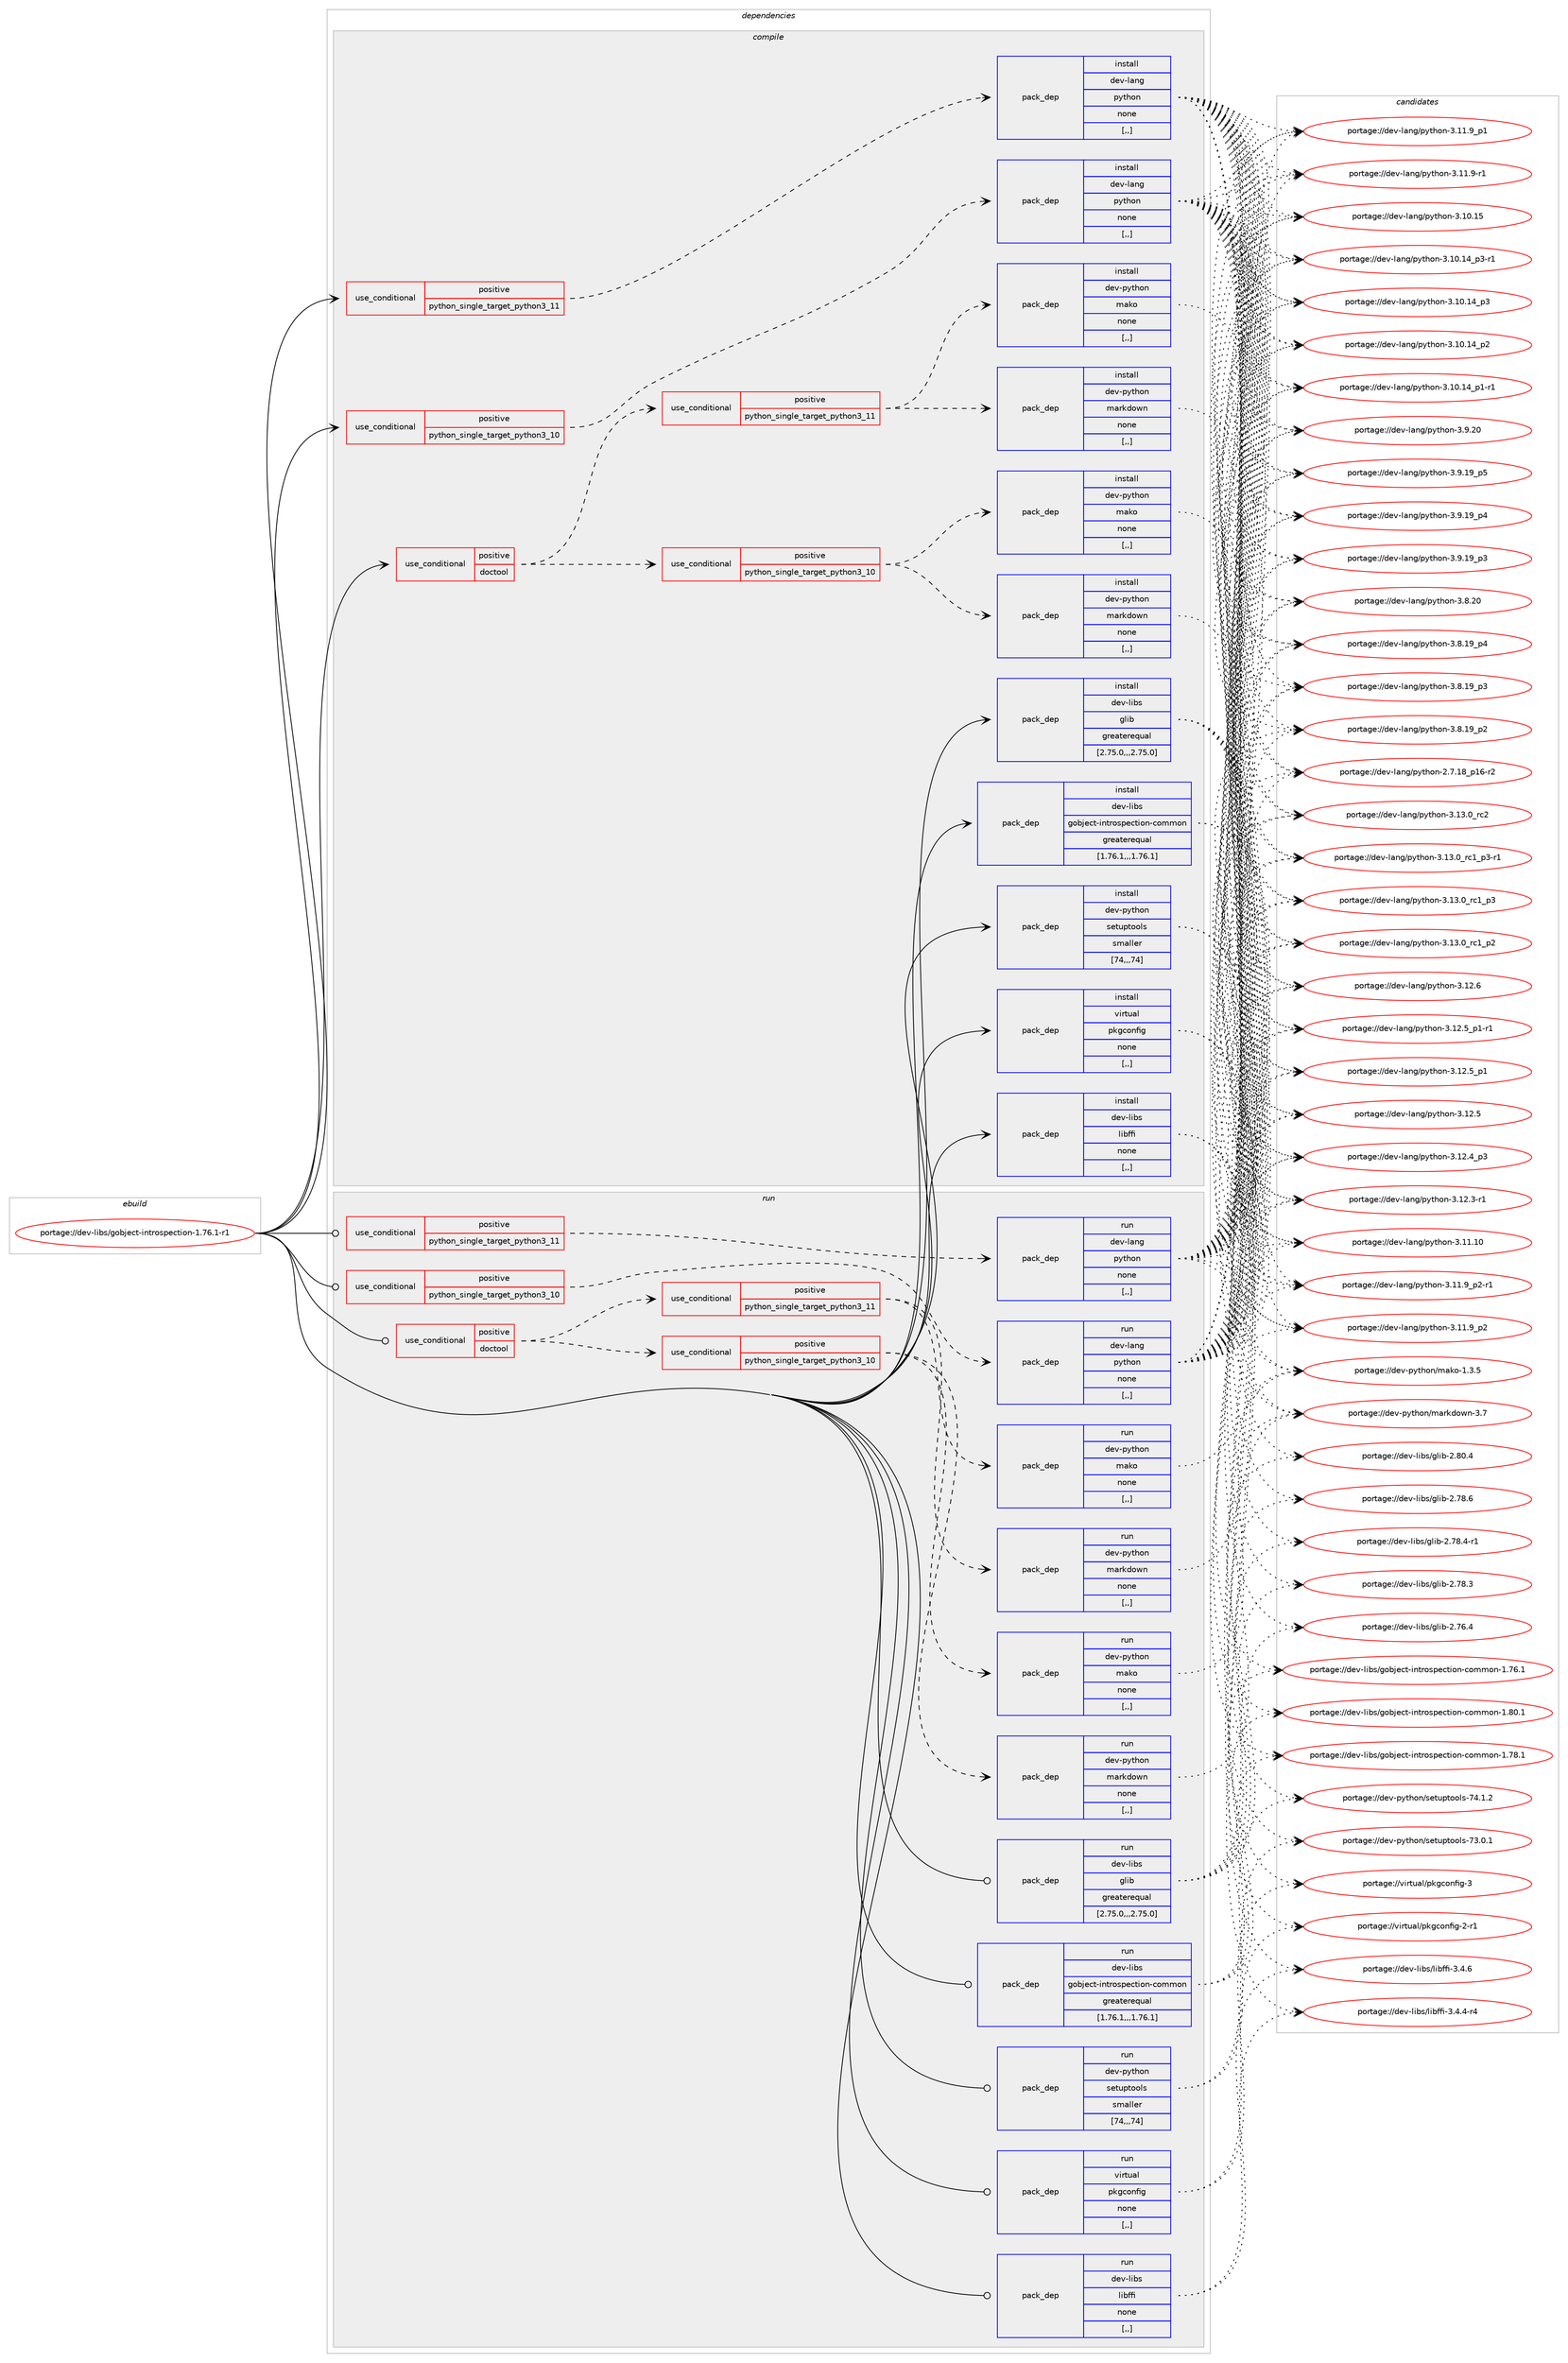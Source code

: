 digraph prolog {

# *************
# Graph options
# *************

newrank=true;
concentrate=true;
compound=true;
graph [rankdir=LR,fontname=Helvetica,fontsize=10,ranksep=1.5];#, ranksep=2.5, nodesep=0.2];
edge  [arrowhead=vee];
node  [fontname=Helvetica,fontsize=10];

# **********
# The ebuild
# **********

subgraph cluster_leftcol {
color=gray;
label=<<i>ebuild</i>>;
id [label="portage://dev-libs/gobject-introspection-1.76.1-r1", color=red, width=4, href="../dev-libs/gobject-introspection-1.76.1-r1.svg"];
}

# ****************
# The dependencies
# ****************

subgraph cluster_midcol {
color=gray;
label=<<i>dependencies</i>>;
subgraph cluster_compile {
fillcolor="#eeeeee";
style=filled;
label=<<i>compile</i>>;
subgraph cond156527 {
dependency602585 [label=<<TABLE BORDER="0" CELLBORDER="1" CELLSPACING="0" CELLPADDING="4"><TR><TD ROWSPAN="3" CELLPADDING="10">use_conditional</TD></TR><TR><TD>positive</TD></TR><TR><TD>doctool</TD></TR></TABLE>>, shape=none, color=red];
subgraph cond156528 {
dependency602586 [label=<<TABLE BORDER="0" CELLBORDER="1" CELLSPACING="0" CELLPADDING="4"><TR><TD ROWSPAN="3" CELLPADDING="10">use_conditional</TD></TR><TR><TD>positive</TD></TR><TR><TD>python_single_target_python3_10</TD></TR></TABLE>>, shape=none, color=red];
subgraph pack441314 {
dependency602587 [label=<<TABLE BORDER="0" CELLBORDER="1" CELLSPACING="0" CELLPADDING="4" WIDTH="220"><TR><TD ROWSPAN="6" CELLPADDING="30">pack_dep</TD></TR><TR><TD WIDTH="110">install</TD></TR><TR><TD>dev-python</TD></TR><TR><TD>mako</TD></TR><TR><TD>none</TD></TR><TR><TD>[,,]</TD></TR></TABLE>>, shape=none, color=blue];
}
dependency602586:e -> dependency602587:w [weight=20,style="dashed",arrowhead="vee"];
subgraph pack441315 {
dependency602588 [label=<<TABLE BORDER="0" CELLBORDER="1" CELLSPACING="0" CELLPADDING="4" WIDTH="220"><TR><TD ROWSPAN="6" CELLPADDING="30">pack_dep</TD></TR><TR><TD WIDTH="110">install</TD></TR><TR><TD>dev-python</TD></TR><TR><TD>markdown</TD></TR><TR><TD>none</TD></TR><TR><TD>[,,]</TD></TR></TABLE>>, shape=none, color=blue];
}
dependency602586:e -> dependency602588:w [weight=20,style="dashed",arrowhead="vee"];
}
dependency602585:e -> dependency602586:w [weight=20,style="dashed",arrowhead="vee"];
subgraph cond156529 {
dependency602589 [label=<<TABLE BORDER="0" CELLBORDER="1" CELLSPACING="0" CELLPADDING="4"><TR><TD ROWSPAN="3" CELLPADDING="10">use_conditional</TD></TR><TR><TD>positive</TD></TR><TR><TD>python_single_target_python3_11</TD></TR></TABLE>>, shape=none, color=red];
subgraph pack441316 {
dependency602590 [label=<<TABLE BORDER="0" CELLBORDER="1" CELLSPACING="0" CELLPADDING="4" WIDTH="220"><TR><TD ROWSPAN="6" CELLPADDING="30">pack_dep</TD></TR><TR><TD WIDTH="110">install</TD></TR><TR><TD>dev-python</TD></TR><TR><TD>mako</TD></TR><TR><TD>none</TD></TR><TR><TD>[,,]</TD></TR></TABLE>>, shape=none, color=blue];
}
dependency602589:e -> dependency602590:w [weight=20,style="dashed",arrowhead="vee"];
subgraph pack441317 {
dependency602591 [label=<<TABLE BORDER="0" CELLBORDER="1" CELLSPACING="0" CELLPADDING="4" WIDTH="220"><TR><TD ROWSPAN="6" CELLPADDING="30">pack_dep</TD></TR><TR><TD WIDTH="110">install</TD></TR><TR><TD>dev-python</TD></TR><TR><TD>markdown</TD></TR><TR><TD>none</TD></TR><TR><TD>[,,]</TD></TR></TABLE>>, shape=none, color=blue];
}
dependency602589:e -> dependency602591:w [weight=20,style="dashed",arrowhead="vee"];
}
dependency602585:e -> dependency602589:w [weight=20,style="dashed",arrowhead="vee"];
}
id:e -> dependency602585:w [weight=20,style="solid",arrowhead="vee"];
subgraph cond156530 {
dependency602592 [label=<<TABLE BORDER="0" CELLBORDER="1" CELLSPACING="0" CELLPADDING="4"><TR><TD ROWSPAN="3" CELLPADDING="10">use_conditional</TD></TR><TR><TD>positive</TD></TR><TR><TD>python_single_target_python3_10</TD></TR></TABLE>>, shape=none, color=red];
subgraph pack441318 {
dependency602593 [label=<<TABLE BORDER="0" CELLBORDER="1" CELLSPACING="0" CELLPADDING="4" WIDTH="220"><TR><TD ROWSPAN="6" CELLPADDING="30">pack_dep</TD></TR><TR><TD WIDTH="110">install</TD></TR><TR><TD>dev-lang</TD></TR><TR><TD>python</TD></TR><TR><TD>none</TD></TR><TR><TD>[,,]</TD></TR></TABLE>>, shape=none, color=blue];
}
dependency602592:e -> dependency602593:w [weight=20,style="dashed",arrowhead="vee"];
}
id:e -> dependency602592:w [weight=20,style="solid",arrowhead="vee"];
subgraph cond156531 {
dependency602594 [label=<<TABLE BORDER="0" CELLBORDER="1" CELLSPACING="0" CELLPADDING="4"><TR><TD ROWSPAN="3" CELLPADDING="10">use_conditional</TD></TR><TR><TD>positive</TD></TR><TR><TD>python_single_target_python3_11</TD></TR></TABLE>>, shape=none, color=red];
subgraph pack441319 {
dependency602595 [label=<<TABLE BORDER="0" CELLBORDER="1" CELLSPACING="0" CELLPADDING="4" WIDTH="220"><TR><TD ROWSPAN="6" CELLPADDING="30">pack_dep</TD></TR><TR><TD WIDTH="110">install</TD></TR><TR><TD>dev-lang</TD></TR><TR><TD>python</TD></TR><TR><TD>none</TD></TR><TR><TD>[,,]</TD></TR></TABLE>>, shape=none, color=blue];
}
dependency602594:e -> dependency602595:w [weight=20,style="dashed",arrowhead="vee"];
}
id:e -> dependency602594:w [weight=20,style="solid",arrowhead="vee"];
subgraph pack441320 {
dependency602596 [label=<<TABLE BORDER="0" CELLBORDER="1" CELLSPACING="0" CELLPADDING="4" WIDTH="220"><TR><TD ROWSPAN="6" CELLPADDING="30">pack_dep</TD></TR><TR><TD WIDTH="110">install</TD></TR><TR><TD>dev-libs</TD></TR><TR><TD>glib</TD></TR><TR><TD>greaterequal</TD></TR><TR><TD>[2.75.0,,,2.75.0]</TD></TR></TABLE>>, shape=none, color=blue];
}
id:e -> dependency602596:w [weight=20,style="solid",arrowhead="vee"];
subgraph pack441321 {
dependency602597 [label=<<TABLE BORDER="0" CELLBORDER="1" CELLSPACING="0" CELLPADDING="4" WIDTH="220"><TR><TD ROWSPAN="6" CELLPADDING="30">pack_dep</TD></TR><TR><TD WIDTH="110">install</TD></TR><TR><TD>dev-libs</TD></TR><TR><TD>gobject-introspection-common</TD></TR><TR><TD>greaterequal</TD></TR><TR><TD>[1.76.1,,,1.76.1]</TD></TR></TABLE>>, shape=none, color=blue];
}
id:e -> dependency602597:w [weight=20,style="solid",arrowhead="vee"];
subgraph pack441322 {
dependency602598 [label=<<TABLE BORDER="0" CELLBORDER="1" CELLSPACING="0" CELLPADDING="4" WIDTH="220"><TR><TD ROWSPAN="6" CELLPADDING="30">pack_dep</TD></TR><TR><TD WIDTH="110">install</TD></TR><TR><TD>dev-libs</TD></TR><TR><TD>libffi</TD></TR><TR><TD>none</TD></TR><TR><TD>[,,]</TD></TR></TABLE>>, shape=none, color=blue];
}
id:e -> dependency602598:w [weight=20,style="solid",arrowhead="vee"];
subgraph pack441323 {
dependency602599 [label=<<TABLE BORDER="0" CELLBORDER="1" CELLSPACING="0" CELLPADDING="4" WIDTH="220"><TR><TD ROWSPAN="6" CELLPADDING="30">pack_dep</TD></TR><TR><TD WIDTH="110">install</TD></TR><TR><TD>dev-python</TD></TR><TR><TD>setuptools</TD></TR><TR><TD>smaller</TD></TR><TR><TD>[74,,,74]</TD></TR></TABLE>>, shape=none, color=blue];
}
id:e -> dependency602599:w [weight=20,style="solid",arrowhead="vee"];
subgraph pack441324 {
dependency602600 [label=<<TABLE BORDER="0" CELLBORDER="1" CELLSPACING="0" CELLPADDING="4" WIDTH="220"><TR><TD ROWSPAN="6" CELLPADDING="30">pack_dep</TD></TR><TR><TD WIDTH="110">install</TD></TR><TR><TD>virtual</TD></TR><TR><TD>pkgconfig</TD></TR><TR><TD>none</TD></TR><TR><TD>[,,]</TD></TR></TABLE>>, shape=none, color=blue];
}
id:e -> dependency602600:w [weight=20,style="solid",arrowhead="vee"];
}
subgraph cluster_compileandrun {
fillcolor="#eeeeee";
style=filled;
label=<<i>compile and run</i>>;
}
subgraph cluster_run {
fillcolor="#eeeeee";
style=filled;
label=<<i>run</i>>;
subgraph cond156532 {
dependency602601 [label=<<TABLE BORDER="0" CELLBORDER="1" CELLSPACING="0" CELLPADDING="4"><TR><TD ROWSPAN="3" CELLPADDING="10">use_conditional</TD></TR><TR><TD>positive</TD></TR><TR><TD>doctool</TD></TR></TABLE>>, shape=none, color=red];
subgraph cond156533 {
dependency602602 [label=<<TABLE BORDER="0" CELLBORDER="1" CELLSPACING="0" CELLPADDING="4"><TR><TD ROWSPAN="3" CELLPADDING="10">use_conditional</TD></TR><TR><TD>positive</TD></TR><TR><TD>python_single_target_python3_10</TD></TR></TABLE>>, shape=none, color=red];
subgraph pack441325 {
dependency602603 [label=<<TABLE BORDER="0" CELLBORDER="1" CELLSPACING="0" CELLPADDING="4" WIDTH="220"><TR><TD ROWSPAN="6" CELLPADDING="30">pack_dep</TD></TR><TR><TD WIDTH="110">run</TD></TR><TR><TD>dev-python</TD></TR><TR><TD>mako</TD></TR><TR><TD>none</TD></TR><TR><TD>[,,]</TD></TR></TABLE>>, shape=none, color=blue];
}
dependency602602:e -> dependency602603:w [weight=20,style="dashed",arrowhead="vee"];
subgraph pack441326 {
dependency602604 [label=<<TABLE BORDER="0" CELLBORDER="1" CELLSPACING="0" CELLPADDING="4" WIDTH="220"><TR><TD ROWSPAN="6" CELLPADDING="30">pack_dep</TD></TR><TR><TD WIDTH="110">run</TD></TR><TR><TD>dev-python</TD></TR><TR><TD>markdown</TD></TR><TR><TD>none</TD></TR><TR><TD>[,,]</TD></TR></TABLE>>, shape=none, color=blue];
}
dependency602602:e -> dependency602604:w [weight=20,style="dashed",arrowhead="vee"];
}
dependency602601:e -> dependency602602:w [weight=20,style="dashed",arrowhead="vee"];
subgraph cond156534 {
dependency602605 [label=<<TABLE BORDER="0" CELLBORDER="1" CELLSPACING="0" CELLPADDING="4"><TR><TD ROWSPAN="3" CELLPADDING="10">use_conditional</TD></TR><TR><TD>positive</TD></TR><TR><TD>python_single_target_python3_11</TD></TR></TABLE>>, shape=none, color=red];
subgraph pack441327 {
dependency602606 [label=<<TABLE BORDER="0" CELLBORDER="1" CELLSPACING="0" CELLPADDING="4" WIDTH="220"><TR><TD ROWSPAN="6" CELLPADDING="30">pack_dep</TD></TR><TR><TD WIDTH="110">run</TD></TR><TR><TD>dev-python</TD></TR><TR><TD>mako</TD></TR><TR><TD>none</TD></TR><TR><TD>[,,]</TD></TR></TABLE>>, shape=none, color=blue];
}
dependency602605:e -> dependency602606:w [weight=20,style="dashed",arrowhead="vee"];
subgraph pack441328 {
dependency602607 [label=<<TABLE BORDER="0" CELLBORDER="1" CELLSPACING="0" CELLPADDING="4" WIDTH="220"><TR><TD ROWSPAN="6" CELLPADDING="30">pack_dep</TD></TR><TR><TD WIDTH="110">run</TD></TR><TR><TD>dev-python</TD></TR><TR><TD>markdown</TD></TR><TR><TD>none</TD></TR><TR><TD>[,,]</TD></TR></TABLE>>, shape=none, color=blue];
}
dependency602605:e -> dependency602607:w [weight=20,style="dashed",arrowhead="vee"];
}
dependency602601:e -> dependency602605:w [weight=20,style="dashed",arrowhead="vee"];
}
id:e -> dependency602601:w [weight=20,style="solid",arrowhead="odot"];
subgraph cond156535 {
dependency602608 [label=<<TABLE BORDER="0" CELLBORDER="1" CELLSPACING="0" CELLPADDING="4"><TR><TD ROWSPAN="3" CELLPADDING="10">use_conditional</TD></TR><TR><TD>positive</TD></TR><TR><TD>python_single_target_python3_10</TD></TR></TABLE>>, shape=none, color=red];
subgraph pack441329 {
dependency602609 [label=<<TABLE BORDER="0" CELLBORDER="1" CELLSPACING="0" CELLPADDING="4" WIDTH="220"><TR><TD ROWSPAN="6" CELLPADDING="30">pack_dep</TD></TR><TR><TD WIDTH="110">run</TD></TR><TR><TD>dev-lang</TD></TR><TR><TD>python</TD></TR><TR><TD>none</TD></TR><TR><TD>[,,]</TD></TR></TABLE>>, shape=none, color=blue];
}
dependency602608:e -> dependency602609:w [weight=20,style="dashed",arrowhead="vee"];
}
id:e -> dependency602608:w [weight=20,style="solid",arrowhead="odot"];
subgraph cond156536 {
dependency602610 [label=<<TABLE BORDER="0" CELLBORDER="1" CELLSPACING="0" CELLPADDING="4"><TR><TD ROWSPAN="3" CELLPADDING="10">use_conditional</TD></TR><TR><TD>positive</TD></TR><TR><TD>python_single_target_python3_11</TD></TR></TABLE>>, shape=none, color=red];
subgraph pack441330 {
dependency602611 [label=<<TABLE BORDER="0" CELLBORDER="1" CELLSPACING="0" CELLPADDING="4" WIDTH="220"><TR><TD ROWSPAN="6" CELLPADDING="30">pack_dep</TD></TR><TR><TD WIDTH="110">run</TD></TR><TR><TD>dev-lang</TD></TR><TR><TD>python</TD></TR><TR><TD>none</TD></TR><TR><TD>[,,]</TD></TR></TABLE>>, shape=none, color=blue];
}
dependency602610:e -> dependency602611:w [weight=20,style="dashed",arrowhead="vee"];
}
id:e -> dependency602610:w [weight=20,style="solid",arrowhead="odot"];
subgraph pack441331 {
dependency602612 [label=<<TABLE BORDER="0" CELLBORDER="1" CELLSPACING="0" CELLPADDING="4" WIDTH="220"><TR><TD ROWSPAN="6" CELLPADDING="30">pack_dep</TD></TR><TR><TD WIDTH="110">run</TD></TR><TR><TD>dev-libs</TD></TR><TR><TD>glib</TD></TR><TR><TD>greaterequal</TD></TR><TR><TD>[2.75.0,,,2.75.0]</TD></TR></TABLE>>, shape=none, color=blue];
}
id:e -> dependency602612:w [weight=20,style="solid",arrowhead="odot"];
subgraph pack441332 {
dependency602613 [label=<<TABLE BORDER="0" CELLBORDER="1" CELLSPACING="0" CELLPADDING="4" WIDTH="220"><TR><TD ROWSPAN="6" CELLPADDING="30">pack_dep</TD></TR><TR><TD WIDTH="110">run</TD></TR><TR><TD>dev-libs</TD></TR><TR><TD>gobject-introspection-common</TD></TR><TR><TD>greaterequal</TD></TR><TR><TD>[1.76.1,,,1.76.1]</TD></TR></TABLE>>, shape=none, color=blue];
}
id:e -> dependency602613:w [weight=20,style="solid",arrowhead="odot"];
subgraph pack441333 {
dependency602614 [label=<<TABLE BORDER="0" CELLBORDER="1" CELLSPACING="0" CELLPADDING="4" WIDTH="220"><TR><TD ROWSPAN="6" CELLPADDING="30">pack_dep</TD></TR><TR><TD WIDTH="110">run</TD></TR><TR><TD>dev-libs</TD></TR><TR><TD>libffi</TD></TR><TR><TD>none</TD></TR><TR><TD>[,,]</TD></TR></TABLE>>, shape=none, color=blue];
}
id:e -> dependency602614:w [weight=20,style="solid",arrowhead="odot"];
subgraph pack441334 {
dependency602615 [label=<<TABLE BORDER="0" CELLBORDER="1" CELLSPACING="0" CELLPADDING="4" WIDTH="220"><TR><TD ROWSPAN="6" CELLPADDING="30">pack_dep</TD></TR><TR><TD WIDTH="110">run</TD></TR><TR><TD>dev-python</TD></TR><TR><TD>setuptools</TD></TR><TR><TD>smaller</TD></TR><TR><TD>[74,,,74]</TD></TR></TABLE>>, shape=none, color=blue];
}
id:e -> dependency602615:w [weight=20,style="solid",arrowhead="odot"];
subgraph pack441335 {
dependency602616 [label=<<TABLE BORDER="0" CELLBORDER="1" CELLSPACING="0" CELLPADDING="4" WIDTH="220"><TR><TD ROWSPAN="6" CELLPADDING="30">pack_dep</TD></TR><TR><TD WIDTH="110">run</TD></TR><TR><TD>virtual</TD></TR><TR><TD>pkgconfig</TD></TR><TR><TD>none</TD></TR><TR><TD>[,,]</TD></TR></TABLE>>, shape=none, color=blue];
}
id:e -> dependency602616:w [weight=20,style="solid",arrowhead="odot"];
}
}

# **************
# The candidates
# **************

subgraph cluster_choices {
rank=same;
color=gray;
label=<<i>candidates</i>>;

subgraph choice441314 {
color=black;
nodesep=1;
choice100101118451121211161041111104710997107111454946514653 [label="portage://dev-python/mako-1.3.5", color=red, width=4,href="../dev-python/mako-1.3.5.svg"];
dependency602587:e -> choice100101118451121211161041111104710997107111454946514653:w [style=dotted,weight="100"];
}
subgraph choice441315 {
color=black;
nodesep=1;
choice10010111845112121116104111110471099711410710011111911045514655 [label="portage://dev-python/markdown-3.7", color=red, width=4,href="../dev-python/markdown-3.7.svg"];
dependency602588:e -> choice10010111845112121116104111110471099711410710011111911045514655:w [style=dotted,weight="100"];
}
subgraph choice441316 {
color=black;
nodesep=1;
choice100101118451121211161041111104710997107111454946514653 [label="portage://dev-python/mako-1.3.5", color=red, width=4,href="../dev-python/mako-1.3.5.svg"];
dependency602590:e -> choice100101118451121211161041111104710997107111454946514653:w [style=dotted,weight="100"];
}
subgraph choice441317 {
color=black;
nodesep=1;
choice10010111845112121116104111110471099711410710011111911045514655 [label="portage://dev-python/markdown-3.7", color=red, width=4,href="../dev-python/markdown-3.7.svg"];
dependency602591:e -> choice10010111845112121116104111110471099711410710011111911045514655:w [style=dotted,weight="100"];
}
subgraph choice441318 {
color=black;
nodesep=1;
choice10010111845108971101034711212111610411111045514649514648951149950 [label="portage://dev-lang/python-3.13.0_rc2", color=red, width=4,href="../dev-lang/python-3.13.0_rc2.svg"];
choice1001011184510897110103471121211161041111104551464951464895114994995112514511449 [label="portage://dev-lang/python-3.13.0_rc1_p3-r1", color=red, width=4,href="../dev-lang/python-3.13.0_rc1_p3-r1.svg"];
choice100101118451089711010347112121116104111110455146495146489511499499511251 [label="portage://dev-lang/python-3.13.0_rc1_p3", color=red, width=4,href="../dev-lang/python-3.13.0_rc1_p3.svg"];
choice100101118451089711010347112121116104111110455146495146489511499499511250 [label="portage://dev-lang/python-3.13.0_rc1_p2", color=red, width=4,href="../dev-lang/python-3.13.0_rc1_p2.svg"];
choice10010111845108971101034711212111610411111045514649504654 [label="portage://dev-lang/python-3.12.6", color=red, width=4,href="../dev-lang/python-3.12.6.svg"];
choice1001011184510897110103471121211161041111104551464950465395112494511449 [label="portage://dev-lang/python-3.12.5_p1-r1", color=red, width=4,href="../dev-lang/python-3.12.5_p1-r1.svg"];
choice100101118451089711010347112121116104111110455146495046539511249 [label="portage://dev-lang/python-3.12.5_p1", color=red, width=4,href="../dev-lang/python-3.12.5_p1.svg"];
choice10010111845108971101034711212111610411111045514649504653 [label="portage://dev-lang/python-3.12.5", color=red, width=4,href="../dev-lang/python-3.12.5.svg"];
choice100101118451089711010347112121116104111110455146495046529511251 [label="portage://dev-lang/python-3.12.4_p3", color=red, width=4,href="../dev-lang/python-3.12.4_p3.svg"];
choice100101118451089711010347112121116104111110455146495046514511449 [label="portage://dev-lang/python-3.12.3-r1", color=red, width=4,href="../dev-lang/python-3.12.3-r1.svg"];
choice1001011184510897110103471121211161041111104551464949464948 [label="portage://dev-lang/python-3.11.10", color=red, width=4,href="../dev-lang/python-3.11.10.svg"];
choice1001011184510897110103471121211161041111104551464949465795112504511449 [label="portage://dev-lang/python-3.11.9_p2-r1", color=red, width=4,href="../dev-lang/python-3.11.9_p2-r1.svg"];
choice100101118451089711010347112121116104111110455146494946579511250 [label="portage://dev-lang/python-3.11.9_p2", color=red, width=4,href="../dev-lang/python-3.11.9_p2.svg"];
choice100101118451089711010347112121116104111110455146494946579511249 [label="portage://dev-lang/python-3.11.9_p1", color=red, width=4,href="../dev-lang/python-3.11.9_p1.svg"];
choice100101118451089711010347112121116104111110455146494946574511449 [label="portage://dev-lang/python-3.11.9-r1", color=red, width=4,href="../dev-lang/python-3.11.9-r1.svg"];
choice1001011184510897110103471121211161041111104551464948464953 [label="portage://dev-lang/python-3.10.15", color=red, width=4,href="../dev-lang/python-3.10.15.svg"];
choice100101118451089711010347112121116104111110455146494846495295112514511449 [label="portage://dev-lang/python-3.10.14_p3-r1", color=red, width=4,href="../dev-lang/python-3.10.14_p3-r1.svg"];
choice10010111845108971101034711212111610411111045514649484649529511251 [label="portage://dev-lang/python-3.10.14_p3", color=red, width=4,href="../dev-lang/python-3.10.14_p3.svg"];
choice10010111845108971101034711212111610411111045514649484649529511250 [label="portage://dev-lang/python-3.10.14_p2", color=red, width=4,href="../dev-lang/python-3.10.14_p2.svg"];
choice100101118451089711010347112121116104111110455146494846495295112494511449 [label="portage://dev-lang/python-3.10.14_p1-r1", color=red, width=4,href="../dev-lang/python-3.10.14_p1-r1.svg"];
choice10010111845108971101034711212111610411111045514657465048 [label="portage://dev-lang/python-3.9.20", color=red, width=4,href="../dev-lang/python-3.9.20.svg"];
choice100101118451089711010347112121116104111110455146574649579511253 [label="portage://dev-lang/python-3.9.19_p5", color=red, width=4,href="../dev-lang/python-3.9.19_p5.svg"];
choice100101118451089711010347112121116104111110455146574649579511252 [label="portage://dev-lang/python-3.9.19_p4", color=red, width=4,href="../dev-lang/python-3.9.19_p4.svg"];
choice100101118451089711010347112121116104111110455146574649579511251 [label="portage://dev-lang/python-3.9.19_p3", color=red, width=4,href="../dev-lang/python-3.9.19_p3.svg"];
choice10010111845108971101034711212111610411111045514656465048 [label="portage://dev-lang/python-3.8.20", color=red, width=4,href="../dev-lang/python-3.8.20.svg"];
choice100101118451089711010347112121116104111110455146564649579511252 [label="portage://dev-lang/python-3.8.19_p4", color=red, width=4,href="../dev-lang/python-3.8.19_p4.svg"];
choice100101118451089711010347112121116104111110455146564649579511251 [label="portage://dev-lang/python-3.8.19_p3", color=red, width=4,href="../dev-lang/python-3.8.19_p3.svg"];
choice100101118451089711010347112121116104111110455146564649579511250 [label="portage://dev-lang/python-3.8.19_p2", color=red, width=4,href="../dev-lang/python-3.8.19_p2.svg"];
choice100101118451089711010347112121116104111110455046554649569511249544511450 [label="portage://dev-lang/python-2.7.18_p16-r2", color=red, width=4,href="../dev-lang/python-2.7.18_p16-r2.svg"];
dependency602593:e -> choice10010111845108971101034711212111610411111045514649514648951149950:w [style=dotted,weight="100"];
dependency602593:e -> choice1001011184510897110103471121211161041111104551464951464895114994995112514511449:w [style=dotted,weight="100"];
dependency602593:e -> choice100101118451089711010347112121116104111110455146495146489511499499511251:w [style=dotted,weight="100"];
dependency602593:e -> choice100101118451089711010347112121116104111110455146495146489511499499511250:w [style=dotted,weight="100"];
dependency602593:e -> choice10010111845108971101034711212111610411111045514649504654:w [style=dotted,weight="100"];
dependency602593:e -> choice1001011184510897110103471121211161041111104551464950465395112494511449:w [style=dotted,weight="100"];
dependency602593:e -> choice100101118451089711010347112121116104111110455146495046539511249:w [style=dotted,weight="100"];
dependency602593:e -> choice10010111845108971101034711212111610411111045514649504653:w [style=dotted,weight="100"];
dependency602593:e -> choice100101118451089711010347112121116104111110455146495046529511251:w [style=dotted,weight="100"];
dependency602593:e -> choice100101118451089711010347112121116104111110455146495046514511449:w [style=dotted,weight="100"];
dependency602593:e -> choice1001011184510897110103471121211161041111104551464949464948:w [style=dotted,weight="100"];
dependency602593:e -> choice1001011184510897110103471121211161041111104551464949465795112504511449:w [style=dotted,weight="100"];
dependency602593:e -> choice100101118451089711010347112121116104111110455146494946579511250:w [style=dotted,weight="100"];
dependency602593:e -> choice100101118451089711010347112121116104111110455146494946579511249:w [style=dotted,weight="100"];
dependency602593:e -> choice100101118451089711010347112121116104111110455146494946574511449:w [style=dotted,weight="100"];
dependency602593:e -> choice1001011184510897110103471121211161041111104551464948464953:w [style=dotted,weight="100"];
dependency602593:e -> choice100101118451089711010347112121116104111110455146494846495295112514511449:w [style=dotted,weight="100"];
dependency602593:e -> choice10010111845108971101034711212111610411111045514649484649529511251:w [style=dotted,weight="100"];
dependency602593:e -> choice10010111845108971101034711212111610411111045514649484649529511250:w [style=dotted,weight="100"];
dependency602593:e -> choice100101118451089711010347112121116104111110455146494846495295112494511449:w [style=dotted,weight="100"];
dependency602593:e -> choice10010111845108971101034711212111610411111045514657465048:w [style=dotted,weight="100"];
dependency602593:e -> choice100101118451089711010347112121116104111110455146574649579511253:w [style=dotted,weight="100"];
dependency602593:e -> choice100101118451089711010347112121116104111110455146574649579511252:w [style=dotted,weight="100"];
dependency602593:e -> choice100101118451089711010347112121116104111110455146574649579511251:w [style=dotted,weight="100"];
dependency602593:e -> choice10010111845108971101034711212111610411111045514656465048:w [style=dotted,weight="100"];
dependency602593:e -> choice100101118451089711010347112121116104111110455146564649579511252:w [style=dotted,weight="100"];
dependency602593:e -> choice100101118451089711010347112121116104111110455146564649579511251:w [style=dotted,weight="100"];
dependency602593:e -> choice100101118451089711010347112121116104111110455146564649579511250:w [style=dotted,weight="100"];
dependency602593:e -> choice100101118451089711010347112121116104111110455046554649569511249544511450:w [style=dotted,weight="100"];
}
subgraph choice441319 {
color=black;
nodesep=1;
choice10010111845108971101034711212111610411111045514649514648951149950 [label="portage://dev-lang/python-3.13.0_rc2", color=red, width=4,href="../dev-lang/python-3.13.0_rc2.svg"];
choice1001011184510897110103471121211161041111104551464951464895114994995112514511449 [label="portage://dev-lang/python-3.13.0_rc1_p3-r1", color=red, width=4,href="../dev-lang/python-3.13.0_rc1_p3-r1.svg"];
choice100101118451089711010347112121116104111110455146495146489511499499511251 [label="portage://dev-lang/python-3.13.0_rc1_p3", color=red, width=4,href="../dev-lang/python-3.13.0_rc1_p3.svg"];
choice100101118451089711010347112121116104111110455146495146489511499499511250 [label="portage://dev-lang/python-3.13.0_rc1_p2", color=red, width=4,href="../dev-lang/python-3.13.0_rc1_p2.svg"];
choice10010111845108971101034711212111610411111045514649504654 [label="portage://dev-lang/python-3.12.6", color=red, width=4,href="../dev-lang/python-3.12.6.svg"];
choice1001011184510897110103471121211161041111104551464950465395112494511449 [label="portage://dev-lang/python-3.12.5_p1-r1", color=red, width=4,href="../dev-lang/python-3.12.5_p1-r1.svg"];
choice100101118451089711010347112121116104111110455146495046539511249 [label="portage://dev-lang/python-3.12.5_p1", color=red, width=4,href="../dev-lang/python-3.12.5_p1.svg"];
choice10010111845108971101034711212111610411111045514649504653 [label="portage://dev-lang/python-3.12.5", color=red, width=4,href="../dev-lang/python-3.12.5.svg"];
choice100101118451089711010347112121116104111110455146495046529511251 [label="portage://dev-lang/python-3.12.4_p3", color=red, width=4,href="../dev-lang/python-3.12.4_p3.svg"];
choice100101118451089711010347112121116104111110455146495046514511449 [label="portage://dev-lang/python-3.12.3-r1", color=red, width=4,href="../dev-lang/python-3.12.3-r1.svg"];
choice1001011184510897110103471121211161041111104551464949464948 [label="portage://dev-lang/python-3.11.10", color=red, width=4,href="../dev-lang/python-3.11.10.svg"];
choice1001011184510897110103471121211161041111104551464949465795112504511449 [label="portage://dev-lang/python-3.11.9_p2-r1", color=red, width=4,href="../dev-lang/python-3.11.9_p2-r1.svg"];
choice100101118451089711010347112121116104111110455146494946579511250 [label="portage://dev-lang/python-3.11.9_p2", color=red, width=4,href="../dev-lang/python-3.11.9_p2.svg"];
choice100101118451089711010347112121116104111110455146494946579511249 [label="portage://dev-lang/python-3.11.9_p1", color=red, width=4,href="../dev-lang/python-3.11.9_p1.svg"];
choice100101118451089711010347112121116104111110455146494946574511449 [label="portage://dev-lang/python-3.11.9-r1", color=red, width=4,href="../dev-lang/python-3.11.9-r1.svg"];
choice1001011184510897110103471121211161041111104551464948464953 [label="portage://dev-lang/python-3.10.15", color=red, width=4,href="../dev-lang/python-3.10.15.svg"];
choice100101118451089711010347112121116104111110455146494846495295112514511449 [label="portage://dev-lang/python-3.10.14_p3-r1", color=red, width=4,href="../dev-lang/python-3.10.14_p3-r1.svg"];
choice10010111845108971101034711212111610411111045514649484649529511251 [label="portage://dev-lang/python-3.10.14_p3", color=red, width=4,href="../dev-lang/python-3.10.14_p3.svg"];
choice10010111845108971101034711212111610411111045514649484649529511250 [label="portage://dev-lang/python-3.10.14_p2", color=red, width=4,href="../dev-lang/python-3.10.14_p2.svg"];
choice100101118451089711010347112121116104111110455146494846495295112494511449 [label="portage://dev-lang/python-3.10.14_p1-r1", color=red, width=4,href="../dev-lang/python-3.10.14_p1-r1.svg"];
choice10010111845108971101034711212111610411111045514657465048 [label="portage://dev-lang/python-3.9.20", color=red, width=4,href="../dev-lang/python-3.9.20.svg"];
choice100101118451089711010347112121116104111110455146574649579511253 [label="portage://dev-lang/python-3.9.19_p5", color=red, width=4,href="../dev-lang/python-3.9.19_p5.svg"];
choice100101118451089711010347112121116104111110455146574649579511252 [label="portage://dev-lang/python-3.9.19_p4", color=red, width=4,href="../dev-lang/python-3.9.19_p4.svg"];
choice100101118451089711010347112121116104111110455146574649579511251 [label="portage://dev-lang/python-3.9.19_p3", color=red, width=4,href="../dev-lang/python-3.9.19_p3.svg"];
choice10010111845108971101034711212111610411111045514656465048 [label="portage://dev-lang/python-3.8.20", color=red, width=4,href="../dev-lang/python-3.8.20.svg"];
choice100101118451089711010347112121116104111110455146564649579511252 [label="portage://dev-lang/python-3.8.19_p4", color=red, width=4,href="../dev-lang/python-3.8.19_p4.svg"];
choice100101118451089711010347112121116104111110455146564649579511251 [label="portage://dev-lang/python-3.8.19_p3", color=red, width=4,href="../dev-lang/python-3.8.19_p3.svg"];
choice100101118451089711010347112121116104111110455146564649579511250 [label="portage://dev-lang/python-3.8.19_p2", color=red, width=4,href="../dev-lang/python-3.8.19_p2.svg"];
choice100101118451089711010347112121116104111110455046554649569511249544511450 [label="portage://dev-lang/python-2.7.18_p16-r2", color=red, width=4,href="../dev-lang/python-2.7.18_p16-r2.svg"];
dependency602595:e -> choice10010111845108971101034711212111610411111045514649514648951149950:w [style=dotted,weight="100"];
dependency602595:e -> choice1001011184510897110103471121211161041111104551464951464895114994995112514511449:w [style=dotted,weight="100"];
dependency602595:e -> choice100101118451089711010347112121116104111110455146495146489511499499511251:w [style=dotted,weight="100"];
dependency602595:e -> choice100101118451089711010347112121116104111110455146495146489511499499511250:w [style=dotted,weight="100"];
dependency602595:e -> choice10010111845108971101034711212111610411111045514649504654:w [style=dotted,weight="100"];
dependency602595:e -> choice1001011184510897110103471121211161041111104551464950465395112494511449:w [style=dotted,weight="100"];
dependency602595:e -> choice100101118451089711010347112121116104111110455146495046539511249:w [style=dotted,weight="100"];
dependency602595:e -> choice10010111845108971101034711212111610411111045514649504653:w [style=dotted,weight="100"];
dependency602595:e -> choice100101118451089711010347112121116104111110455146495046529511251:w [style=dotted,weight="100"];
dependency602595:e -> choice100101118451089711010347112121116104111110455146495046514511449:w [style=dotted,weight="100"];
dependency602595:e -> choice1001011184510897110103471121211161041111104551464949464948:w [style=dotted,weight="100"];
dependency602595:e -> choice1001011184510897110103471121211161041111104551464949465795112504511449:w [style=dotted,weight="100"];
dependency602595:e -> choice100101118451089711010347112121116104111110455146494946579511250:w [style=dotted,weight="100"];
dependency602595:e -> choice100101118451089711010347112121116104111110455146494946579511249:w [style=dotted,weight="100"];
dependency602595:e -> choice100101118451089711010347112121116104111110455146494946574511449:w [style=dotted,weight="100"];
dependency602595:e -> choice1001011184510897110103471121211161041111104551464948464953:w [style=dotted,weight="100"];
dependency602595:e -> choice100101118451089711010347112121116104111110455146494846495295112514511449:w [style=dotted,weight="100"];
dependency602595:e -> choice10010111845108971101034711212111610411111045514649484649529511251:w [style=dotted,weight="100"];
dependency602595:e -> choice10010111845108971101034711212111610411111045514649484649529511250:w [style=dotted,weight="100"];
dependency602595:e -> choice100101118451089711010347112121116104111110455146494846495295112494511449:w [style=dotted,weight="100"];
dependency602595:e -> choice10010111845108971101034711212111610411111045514657465048:w [style=dotted,weight="100"];
dependency602595:e -> choice100101118451089711010347112121116104111110455146574649579511253:w [style=dotted,weight="100"];
dependency602595:e -> choice100101118451089711010347112121116104111110455146574649579511252:w [style=dotted,weight="100"];
dependency602595:e -> choice100101118451089711010347112121116104111110455146574649579511251:w [style=dotted,weight="100"];
dependency602595:e -> choice10010111845108971101034711212111610411111045514656465048:w [style=dotted,weight="100"];
dependency602595:e -> choice100101118451089711010347112121116104111110455146564649579511252:w [style=dotted,weight="100"];
dependency602595:e -> choice100101118451089711010347112121116104111110455146564649579511251:w [style=dotted,weight="100"];
dependency602595:e -> choice100101118451089711010347112121116104111110455146564649579511250:w [style=dotted,weight="100"];
dependency602595:e -> choice100101118451089711010347112121116104111110455046554649569511249544511450:w [style=dotted,weight="100"];
}
subgraph choice441320 {
color=black;
nodesep=1;
choice1001011184510810598115471031081059845504656484652 [label="portage://dev-libs/glib-2.80.4", color=red, width=4,href="../dev-libs/glib-2.80.4.svg"];
choice1001011184510810598115471031081059845504655564654 [label="portage://dev-libs/glib-2.78.6", color=red, width=4,href="../dev-libs/glib-2.78.6.svg"];
choice10010111845108105981154710310810598455046555646524511449 [label="portage://dev-libs/glib-2.78.4-r1", color=red, width=4,href="../dev-libs/glib-2.78.4-r1.svg"];
choice1001011184510810598115471031081059845504655564651 [label="portage://dev-libs/glib-2.78.3", color=red, width=4,href="../dev-libs/glib-2.78.3.svg"];
choice1001011184510810598115471031081059845504655544652 [label="portage://dev-libs/glib-2.76.4", color=red, width=4,href="../dev-libs/glib-2.76.4.svg"];
dependency602596:e -> choice1001011184510810598115471031081059845504656484652:w [style=dotted,weight="100"];
dependency602596:e -> choice1001011184510810598115471031081059845504655564654:w [style=dotted,weight="100"];
dependency602596:e -> choice10010111845108105981154710310810598455046555646524511449:w [style=dotted,weight="100"];
dependency602596:e -> choice1001011184510810598115471031081059845504655564651:w [style=dotted,weight="100"];
dependency602596:e -> choice1001011184510810598115471031081059845504655544652:w [style=dotted,weight="100"];
}
subgraph choice441321 {
color=black;
nodesep=1;
choice10010111845108105981154710311198106101991164510511011611411111511210199116105111110459911110910911111045494656484649 [label="portage://dev-libs/gobject-introspection-common-1.80.1", color=red, width=4,href="../dev-libs/gobject-introspection-common-1.80.1.svg"];
choice10010111845108105981154710311198106101991164510511011611411111511210199116105111110459911110910911111045494655564649 [label="portage://dev-libs/gobject-introspection-common-1.78.1", color=red, width=4,href="../dev-libs/gobject-introspection-common-1.78.1.svg"];
choice10010111845108105981154710311198106101991164510511011611411111511210199116105111110459911110910911111045494655544649 [label="portage://dev-libs/gobject-introspection-common-1.76.1", color=red, width=4,href="../dev-libs/gobject-introspection-common-1.76.1.svg"];
dependency602597:e -> choice10010111845108105981154710311198106101991164510511011611411111511210199116105111110459911110910911111045494656484649:w [style=dotted,weight="100"];
dependency602597:e -> choice10010111845108105981154710311198106101991164510511011611411111511210199116105111110459911110910911111045494655564649:w [style=dotted,weight="100"];
dependency602597:e -> choice10010111845108105981154710311198106101991164510511011611411111511210199116105111110459911110910911111045494655544649:w [style=dotted,weight="100"];
}
subgraph choice441322 {
color=black;
nodesep=1;
choice10010111845108105981154710810598102102105455146524654 [label="portage://dev-libs/libffi-3.4.6", color=red, width=4,href="../dev-libs/libffi-3.4.6.svg"];
choice100101118451081059811547108105981021021054551465246524511452 [label="portage://dev-libs/libffi-3.4.4-r4", color=red, width=4,href="../dev-libs/libffi-3.4.4-r4.svg"];
dependency602598:e -> choice10010111845108105981154710810598102102105455146524654:w [style=dotted,weight="100"];
dependency602598:e -> choice100101118451081059811547108105981021021054551465246524511452:w [style=dotted,weight="100"];
}
subgraph choice441323 {
color=black;
nodesep=1;
choice100101118451121211161041111104711510111611711211611111110811545555246494650 [label="portage://dev-python/setuptools-74.1.2", color=red, width=4,href="../dev-python/setuptools-74.1.2.svg"];
choice100101118451121211161041111104711510111611711211611111110811545555146484649 [label="portage://dev-python/setuptools-73.0.1", color=red, width=4,href="../dev-python/setuptools-73.0.1.svg"];
dependency602599:e -> choice100101118451121211161041111104711510111611711211611111110811545555246494650:w [style=dotted,weight="100"];
dependency602599:e -> choice100101118451121211161041111104711510111611711211611111110811545555146484649:w [style=dotted,weight="100"];
}
subgraph choice441324 {
color=black;
nodesep=1;
choice1181051141161179710847112107103991111101021051034551 [label="portage://virtual/pkgconfig-3", color=red, width=4,href="../virtual/pkgconfig-3.svg"];
choice11810511411611797108471121071039911111010210510345504511449 [label="portage://virtual/pkgconfig-2-r1", color=red, width=4,href="../virtual/pkgconfig-2-r1.svg"];
dependency602600:e -> choice1181051141161179710847112107103991111101021051034551:w [style=dotted,weight="100"];
dependency602600:e -> choice11810511411611797108471121071039911111010210510345504511449:w [style=dotted,weight="100"];
}
subgraph choice441325 {
color=black;
nodesep=1;
choice100101118451121211161041111104710997107111454946514653 [label="portage://dev-python/mako-1.3.5", color=red, width=4,href="../dev-python/mako-1.3.5.svg"];
dependency602603:e -> choice100101118451121211161041111104710997107111454946514653:w [style=dotted,weight="100"];
}
subgraph choice441326 {
color=black;
nodesep=1;
choice10010111845112121116104111110471099711410710011111911045514655 [label="portage://dev-python/markdown-3.7", color=red, width=4,href="../dev-python/markdown-3.7.svg"];
dependency602604:e -> choice10010111845112121116104111110471099711410710011111911045514655:w [style=dotted,weight="100"];
}
subgraph choice441327 {
color=black;
nodesep=1;
choice100101118451121211161041111104710997107111454946514653 [label="portage://dev-python/mako-1.3.5", color=red, width=4,href="../dev-python/mako-1.3.5.svg"];
dependency602606:e -> choice100101118451121211161041111104710997107111454946514653:w [style=dotted,weight="100"];
}
subgraph choice441328 {
color=black;
nodesep=1;
choice10010111845112121116104111110471099711410710011111911045514655 [label="portage://dev-python/markdown-3.7", color=red, width=4,href="../dev-python/markdown-3.7.svg"];
dependency602607:e -> choice10010111845112121116104111110471099711410710011111911045514655:w [style=dotted,weight="100"];
}
subgraph choice441329 {
color=black;
nodesep=1;
choice10010111845108971101034711212111610411111045514649514648951149950 [label="portage://dev-lang/python-3.13.0_rc2", color=red, width=4,href="../dev-lang/python-3.13.0_rc2.svg"];
choice1001011184510897110103471121211161041111104551464951464895114994995112514511449 [label="portage://dev-lang/python-3.13.0_rc1_p3-r1", color=red, width=4,href="../dev-lang/python-3.13.0_rc1_p3-r1.svg"];
choice100101118451089711010347112121116104111110455146495146489511499499511251 [label="portage://dev-lang/python-3.13.0_rc1_p3", color=red, width=4,href="../dev-lang/python-3.13.0_rc1_p3.svg"];
choice100101118451089711010347112121116104111110455146495146489511499499511250 [label="portage://dev-lang/python-3.13.0_rc1_p2", color=red, width=4,href="../dev-lang/python-3.13.0_rc1_p2.svg"];
choice10010111845108971101034711212111610411111045514649504654 [label="portage://dev-lang/python-3.12.6", color=red, width=4,href="../dev-lang/python-3.12.6.svg"];
choice1001011184510897110103471121211161041111104551464950465395112494511449 [label="portage://dev-lang/python-3.12.5_p1-r1", color=red, width=4,href="../dev-lang/python-3.12.5_p1-r1.svg"];
choice100101118451089711010347112121116104111110455146495046539511249 [label="portage://dev-lang/python-3.12.5_p1", color=red, width=4,href="../dev-lang/python-3.12.5_p1.svg"];
choice10010111845108971101034711212111610411111045514649504653 [label="portage://dev-lang/python-3.12.5", color=red, width=4,href="../dev-lang/python-3.12.5.svg"];
choice100101118451089711010347112121116104111110455146495046529511251 [label="portage://dev-lang/python-3.12.4_p3", color=red, width=4,href="../dev-lang/python-3.12.4_p3.svg"];
choice100101118451089711010347112121116104111110455146495046514511449 [label="portage://dev-lang/python-3.12.3-r1", color=red, width=4,href="../dev-lang/python-3.12.3-r1.svg"];
choice1001011184510897110103471121211161041111104551464949464948 [label="portage://dev-lang/python-3.11.10", color=red, width=4,href="../dev-lang/python-3.11.10.svg"];
choice1001011184510897110103471121211161041111104551464949465795112504511449 [label="portage://dev-lang/python-3.11.9_p2-r1", color=red, width=4,href="../dev-lang/python-3.11.9_p2-r1.svg"];
choice100101118451089711010347112121116104111110455146494946579511250 [label="portage://dev-lang/python-3.11.9_p2", color=red, width=4,href="../dev-lang/python-3.11.9_p2.svg"];
choice100101118451089711010347112121116104111110455146494946579511249 [label="portage://dev-lang/python-3.11.9_p1", color=red, width=4,href="../dev-lang/python-3.11.9_p1.svg"];
choice100101118451089711010347112121116104111110455146494946574511449 [label="portage://dev-lang/python-3.11.9-r1", color=red, width=4,href="../dev-lang/python-3.11.9-r1.svg"];
choice1001011184510897110103471121211161041111104551464948464953 [label="portage://dev-lang/python-3.10.15", color=red, width=4,href="../dev-lang/python-3.10.15.svg"];
choice100101118451089711010347112121116104111110455146494846495295112514511449 [label="portage://dev-lang/python-3.10.14_p3-r1", color=red, width=4,href="../dev-lang/python-3.10.14_p3-r1.svg"];
choice10010111845108971101034711212111610411111045514649484649529511251 [label="portage://dev-lang/python-3.10.14_p3", color=red, width=4,href="../dev-lang/python-3.10.14_p3.svg"];
choice10010111845108971101034711212111610411111045514649484649529511250 [label="portage://dev-lang/python-3.10.14_p2", color=red, width=4,href="../dev-lang/python-3.10.14_p2.svg"];
choice100101118451089711010347112121116104111110455146494846495295112494511449 [label="portage://dev-lang/python-3.10.14_p1-r1", color=red, width=4,href="../dev-lang/python-3.10.14_p1-r1.svg"];
choice10010111845108971101034711212111610411111045514657465048 [label="portage://dev-lang/python-3.9.20", color=red, width=4,href="../dev-lang/python-3.9.20.svg"];
choice100101118451089711010347112121116104111110455146574649579511253 [label="portage://dev-lang/python-3.9.19_p5", color=red, width=4,href="../dev-lang/python-3.9.19_p5.svg"];
choice100101118451089711010347112121116104111110455146574649579511252 [label="portage://dev-lang/python-3.9.19_p4", color=red, width=4,href="../dev-lang/python-3.9.19_p4.svg"];
choice100101118451089711010347112121116104111110455146574649579511251 [label="portage://dev-lang/python-3.9.19_p3", color=red, width=4,href="../dev-lang/python-3.9.19_p3.svg"];
choice10010111845108971101034711212111610411111045514656465048 [label="portage://dev-lang/python-3.8.20", color=red, width=4,href="../dev-lang/python-3.8.20.svg"];
choice100101118451089711010347112121116104111110455146564649579511252 [label="portage://dev-lang/python-3.8.19_p4", color=red, width=4,href="../dev-lang/python-3.8.19_p4.svg"];
choice100101118451089711010347112121116104111110455146564649579511251 [label="portage://dev-lang/python-3.8.19_p3", color=red, width=4,href="../dev-lang/python-3.8.19_p3.svg"];
choice100101118451089711010347112121116104111110455146564649579511250 [label="portage://dev-lang/python-3.8.19_p2", color=red, width=4,href="../dev-lang/python-3.8.19_p2.svg"];
choice100101118451089711010347112121116104111110455046554649569511249544511450 [label="portage://dev-lang/python-2.7.18_p16-r2", color=red, width=4,href="../dev-lang/python-2.7.18_p16-r2.svg"];
dependency602609:e -> choice10010111845108971101034711212111610411111045514649514648951149950:w [style=dotted,weight="100"];
dependency602609:e -> choice1001011184510897110103471121211161041111104551464951464895114994995112514511449:w [style=dotted,weight="100"];
dependency602609:e -> choice100101118451089711010347112121116104111110455146495146489511499499511251:w [style=dotted,weight="100"];
dependency602609:e -> choice100101118451089711010347112121116104111110455146495146489511499499511250:w [style=dotted,weight="100"];
dependency602609:e -> choice10010111845108971101034711212111610411111045514649504654:w [style=dotted,weight="100"];
dependency602609:e -> choice1001011184510897110103471121211161041111104551464950465395112494511449:w [style=dotted,weight="100"];
dependency602609:e -> choice100101118451089711010347112121116104111110455146495046539511249:w [style=dotted,weight="100"];
dependency602609:e -> choice10010111845108971101034711212111610411111045514649504653:w [style=dotted,weight="100"];
dependency602609:e -> choice100101118451089711010347112121116104111110455146495046529511251:w [style=dotted,weight="100"];
dependency602609:e -> choice100101118451089711010347112121116104111110455146495046514511449:w [style=dotted,weight="100"];
dependency602609:e -> choice1001011184510897110103471121211161041111104551464949464948:w [style=dotted,weight="100"];
dependency602609:e -> choice1001011184510897110103471121211161041111104551464949465795112504511449:w [style=dotted,weight="100"];
dependency602609:e -> choice100101118451089711010347112121116104111110455146494946579511250:w [style=dotted,weight="100"];
dependency602609:e -> choice100101118451089711010347112121116104111110455146494946579511249:w [style=dotted,weight="100"];
dependency602609:e -> choice100101118451089711010347112121116104111110455146494946574511449:w [style=dotted,weight="100"];
dependency602609:e -> choice1001011184510897110103471121211161041111104551464948464953:w [style=dotted,weight="100"];
dependency602609:e -> choice100101118451089711010347112121116104111110455146494846495295112514511449:w [style=dotted,weight="100"];
dependency602609:e -> choice10010111845108971101034711212111610411111045514649484649529511251:w [style=dotted,weight="100"];
dependency602609:e -> choice10010111845108971101034711212111610411111045514649484649529511250:w [style=dotted,weight="100"];
dependency602609:e -> choice100101118451089711010347112121116104111110455146494846495295112494511449:w [style=dotted,weight="100"];
dependency602609:e -> choice10010111845108971101034711212111610411111045514657465048:w [style=dotted,weight="100"];
dependency602609:e -> choice100101118451089711010347112121116104111110455146574649579511253:w [style=dotted,weight="100"];
dependency602609:e -> choice100101118451089711010347112121116104111110455146574649579511252:w [style=dotted,weight="100"];
dependency602609:e -> choice100101118451089711010347112121116104111110455146574649579511251:w [style=dotted,weight="100"];
dependency602609:e -> choice10010111845108971101034711212111610411111045514656465048:w [style=dotted,weight="100"];
dependency602609:e -> choice100101118451089711010347112121116104111110455146564649579511252:w [style=dotted,weight="100"];
dependency602609:e -> choice100101118451089711010347112121116104111110455146564649579511251:w [style=dotted,weight="100"];
dependency602609:e -> choice100101118451089711010347112121116104111110455146564649579511250:w [style=dotted,weight="100"];
dependency602609:e -> choice100101118451089711010347112121116104111110455046554649569511249544511450:w [style=dotted,weight="100"];
}
subgraph choice441330 {
color=black;
nodesep=1;
choice10010111845108971101034711212111610411111045514649514648951149950 [label="portage://dev-lang/python-3.13.0_rc2", color=red, width=4,href="../dev-lang/python-3.13.0_rc2.svg"];
choice1001011184510897110103471121211161041111104551464951464895114994995112514511449 [label="portage://dev-lang/python-3.13.0_rc1_p3-r1", color=red, width=4,href="../dev-lang/python-3.13.0_rc1_p3-r1.svg"];
choice100101118451089711010347112121116104111110455146495146489511499499511251 [label="portage://dev-lang/python-3.13.0_rc1_p3", color=red, width=4,href="../dev-lang/python-3.13.0_rc1_p3.svg"];
choice100101118451089711010347112121116104111110455146495146489511499499511250 [label="portage://dev-lang/python-3.13.0_rc1_p2", color=red, width=4,href="../dev-lang/python-3.13.0_rc1_p2.svg"];
choice10010111845108971101034711212111610411111045514649504654 [label="portage://dev-lang/python-3.12.6", color=red, width=4,href="../dev-lang/python-3.12.6.svg"];
choice1001011184510897110103471121211161041111104551464950465395112494511449 [label="portage://dev-lang/python-3.12.5_p1-r1", color=red, width=4,href="../dev-lang/python-3.12.5_p1-r1.svg"];
choice100101118451089711010347112121116104111110455146495046539511249 [label="portage://dev-lang/python-3.12.5_p1", color=red, width=4,href="../dev-lang/python-3.12.5_p1.svg"];
choice10010111845108971101034711212111610411111045514649504653 [label="portage://dev-lang/python-3.12.5", color=red, width=4,href="../dev-lang/python-3.12.5.svg"];
choice100101118451089711010347112121116104111110455146495046529511251 [label="portage://dev-lang/python-3.12.4_p3", color=red, width=4,href="../dev-lang/python-3.12.4_p3.svg"];
choice100101118451089711010347112121116104111110455146495046514511449 [label="portage://dev-lang/python-3.12.3-r1", color=red, width=4,href="../dev-lang/python-3.12.3-r1.svg"];
choice1001011184510897110103471121211161041111104551464949464948 [label="portage://dev-lang/python-3.11.10", color=red, width=4,href="../dev-lang/python-3.11.10.svg"];
choice1001011184510897110103471121211161041111104551464949465795112504511449 [label="portage://dev-lang/python-3.11.9_p2-r1", color=red, width=4,href="../dev-lang/python-3.11.9_p2-r1.svg"];
choice100101118451089711010347112121116104111110455146494946579511250 [label="portage://dev-lang/python-3.11.9_p2", color=red, width=4,href="../dev-lang/python-3.11.9_p2.svg"];
choice100101118451089711010347112121116104111110455146494946579511249 [label="portage://dev-lang/python-3.11.9_p1", color=red, width=4,href="../dev-lang/python-3.11.9_p1.svg"];
choice100101118451089711010347112121116104111110455146494946574511449 [label="portage://dev-lang/python-3.11.9-r1", color=red, width=4,href="../dev-lang/python-3.11.9-r1.svg"];
choice1001011184510897110103471121211161041111104551464948464953 [label="portage://dev-lang/python-3.10.15", color=red, width=4,href="../dev-lang/python-3.10.15.svg"];
choice100101118451089711010347112121116104111110455146494846495295112514511449 [label="portage://dev-lang/python-3.10.14_p3-r1", color=red, width=4,href="../dev-lang/python-3.10.14_p3-r1.svg"];
choice10010111845108971101034711212111610411111045514649484649529511251 [label="portage://dev-lang/python-3.10.14_p3", color=red, width=4,href="../dev-lang/python-3.10.14_p3.svg"];
choice10010111845108971101034711212111610411111045514649484649529511250 [label="portage://dev-lang/python-3.10.14_p2", color=red, width=4,href="../dev-lang/python-3.10.14_p2.svg"];
choice100101118451089711010347112121116104111110455146494846495295112494511449 [label="portage://dev-lang/python-3.10.14_p1-r1", color=red, width=4,href="../dev-lang/python-3.10.14_p1-r1.svg"];
choice10010111845108971101034711212111610411111045514657465048 [label="portage://dev-lang/python-3.9.20", color=red, width=4,href="../dev-lang/python-3.9.20.svg"];
choice100101118451089711010347112121116104111110455146574649579511253 [label="portage://dev-lang/python-3.9.19_p5", color=red, width=4,href="../dev-lang/python-3.9.19_p5.svg"];
choice100101118451089711010347112121116104111110455146574649579511252 [label="portage://dev-lang/python-3.9.19_p4", color=red, width=4,href="../dev-lang/python-3.9.19_p4.svg"];
choice100101118451089711010347112121116104111110455146574649579511251 [label="portage://dev-lang/python-3.9.19_p3", color=red, width=4,href="../dev-lang/python-3.9.19_p3.svg"];
choice10010111845108971101034711212111610411111045514656465048 [label="portage://dev-lang/python-3.8.20", color=red, width=4,href="../dev-lang/python-3.8.20.svg"];
choice100101118451089711010347112121116104111110455146564649579511252 [label="portage://dev-lang/python-3.8.19_p4", color=red, width=4,href="../dev-lang/python-3.8.19_p4.svg"];
choice100101118451089711010347112121116104111110455146564649579511251 [label="portage://dev-lang/python-3.8.19_p3", color=red, width=4,href="../dev-lang/python-3.8.19_p3.svg"];
choice100101118451089711010347112121116104111110455146564649579511250 [label="portage://dev-lang/python-3.8.19_p2", color=red, width=4,href="../dev-lang/python-3.8.19_p2.svg"];
choice100101118451089711010347112121116104111110455046554649569511249544511450 [label="portage://dev-lang/python-2.7.18_p16-r2", color=red, width=4,href="../dev-lang/python-2.7.18_p16-r2.svg"];
dependency602611:e -> choice10010111845108971101034711212111610411111045514649514648951149950:w [style=dotted,weight="100"];
dependency602611:e -> choice1001011184510897110103471121211161041111104551464951464895114994995112514511449:w [style=dotted,weight="100"];
dependency602611:e -> choice100101118451089711010347112121116104111110455146495146489511499499511251:w [style=dotted,weight="100"];
dependency602611:e -> choice100101118451089711010347112121116104111110455146495146489511499499511250:w [style=dotted,weight="100"];
dependency602611:e -> choice10010111845108971101034711212111610411111045514649504654:w [style=dotted,weight="100"];
dependency602611:e -> choice1001011184510897110103471121211161041111104551464950465395112494511449:w [style=dotted,weight="100"];
dependency602611:e -> choice100101118451089711010347112121116104111110455146495046539511249:w [style=dotted,weight="100"];
dependency602611:e -> choice10010111845108971101034711212111610411111045514649504653:w [style=dotted,weight="100"];
dependency602611:e -> choice100101118451089711010347112121116104111110455146495046529511251:w [style=dotted,weight="100"];
dependency602611:e -> choice100101118451089711010347112121116104111110455146495046514511449:w [style=dotted,weight="100"];
dependency602611:e -> choice1001011184510897110103471121211161041111104551464949464948:w [style=dotted,weight="100"];
dependency602611:e -> choice1001011184510897110103471121211161041111104551464949465795112504511449:w [style=dotted,weight="100"];
dependency602611:e -> choice100101118451089711010347112121116104111110455146494946579511250:w [style=dotted,weight="100"];
dependency602611:e -> choice100101118451089711010347112121116104111110455146494946579511249:w [style=dotted,weight="100"];
dependency602611:e -> choice100101118451089711010347112121116104111110455146494946574511449:w [style=dotted,weight="100"];
dependency602611:e -> choice1001011184510897110103471121211161041111104551464948464953:w [style=dotted,weight="100"];
dependency602611:e -> choice100101118451089711010347112121116104111110455146494846495295112514511449:w [style=dotted,weight="100"];
dependency602611:e -> choice10010111845108971101034711212111610411111045514649484649529511251:w [style=dotted,weight="100"];
dependency602611:e -> choice10010111845108971101034711212111610411111045514649484649529511250:w [style=dotted,weight="100"];
dependency602611:e -> choice100101118451089711010347112121116104111110455146494846495295112494511449:w [style=dotted,weight="100"];
dependency602611:e -> choice10010111845108971101034711212111610411111045514657465048:w [style=dotted,weight="100"];
dependency602611:e -> choice100101118451089711010347112121116104111110455146574649579511253:w [style=dotted,weight="100"];
dependency602611:e -> choice100101118451089711010347112121116104111110455146574649579511252:w [style=dotted,weight="100"];
dependency602611:e -> choice100101118451089711010347112121116104111110455146574649579511251:w [style=dotted,weight="100"];
dependency602611:e -> choice10010111845108971101034711212111610411111045514656465048:w [style=dotted,weight="100"];
dependency602611:e -> choice100101118451089711010347112121116104111110455146564649579511252:w [style=dotted,weight="100"];
dependency602611:e -> choice100101118451089711010347112121116104111110455146564649579511251:w [style=dotted,weight="100"];
dependency602611:e -> choice100101118451089711010347112121116104111110455146564649579511250:w [style=dotted,weight="100"];
dependency602611:e -> choice100101118451089711010347112121116104111110455046554649569511249544511450:w [style=dotted,weight="100"];
}
subgraph choice441331 {
color=black;
nodesep=1;
choice1001011184510810598115471031081059845504656484652 [label="portage://dev-libs/glib-2.80.4", color=red, width=4,href="../dev-libs/glib-2.80.4.svg"];
choice1001011184510810598115471031081059845504655564654 [label="portage://dev-libs/glib-2.78.6", color=red, width=4,href="../dev-libs/glib-2.78.6.svg"];
choice10010111845108105981154710310810598455046555646524511449 [label="portage://dev-libs/glib-2.78.4-r1", color=red, width=4,href="../dev-libs/glib-2.78.4-r1.svg"];
choice1001011184510810598115471031081059845504655564651 [label="portage://dev-libs/glib-2.78.3", color=red, width=4,href="../dev-libs/glib-2.78.3.svg"];
choice1001011184510810598115471031081059845504655544652 [label="portage://dev-libs/glib-2.76.4", color=red, width=4,href="../dev-libs/glib-2.76.4.svg"];
dependency602612:e -> choice1001011184510810598115471031081059845504656484652:w [style=dotted,weight="100"];
dependency602612:e -> choice1001011184510810598115471031081059845504655564654:w [style=dotted,weight="100"];
dependency602612:e -> choice10010111845108105981154710310810598455046555646524511449:w [style=dotted,weight="100"];
dependency602612:e -> choice1001011184510810598115471031081059845504655564651:w [style=dotted,weight="100"];
dependency602612:e -> choice1001011184510810598115471031081059845504655544652:w [style=dotted,weight="100"];
}
subgraph choice441332 {
color=black;
nodesep=1;
choice10010111845108105981154710311198106101991164510511011611411111511210199116105111110459911110910911111045494656484649 [label="portage://dev-libs/gobject-introspection-common-1.80.1", color=red, width=4,href="../dev-libs/gobject-introspection-common-1.80.1.svg"];
choice10010111845108105981154710311198106101991164510511011611411111511210199116105111110459911110910911111045494655564649 [label="portage://dev-libs/gobject-introspection-common-1.78.1", color=red, width=4,href="../dev-libs/gobject-introspection-common-1.78.1.svg"];
choice10010111845108105981154710311198106101991164510511011611411111511210199116105111110459911110910911111045494655544649 [label="portage://dev-libs/gobject-introspection-common-1.76.1", color=red, width=4,href="../dev-libs/gobject-introspection-common-1.76.1.svg"];
dependency602613:e -> choice10010111845108105981154710311198106101991164510511011611411111511210199116105111110459911110910911111045494656484649:w [style=dotted,weight="100"];
dependency602613:e -> choice10010111845108105981154710311198106101991164510511011611411111511210199116105111110459911110910911111045494655564649:w [style=dotted,weight="100"];
dependency602613:e -> choice10010111845108105981154710311198106101991164510511011611411111511210199116105111110459911110910911111045494655544649:w [style=dotted,weight="100"];
}
subgraph choice441333 {
color=black;
nodesep=1;
choice10010111845108105981154710810598102102105455146524654 [label="portage://dev-libs/libffi-3.4.6", color=red, width=4,href="../dev-libs/libffi-3.4.6.svg"];
choice100101118451081059811547108105981021021054551465246524511452 [label="portage://dev-libs/libffi-3.4.4-r4", color=red, width=4,href="../dev-libs/libffi-3.4.4-r4.svg"];
dependency602614:e -> choice10010111845108105981154710810598102102105455146524654:w [style=dotted,weight="100"];
dependency602614:e -> choice100101118451081059811547108105981021021054551465246524511452:w [style=dotted,weight="100"];
}
subgraph choice441334 {
color=black;
nodesep=1;
choice100101118451121211161041111104711510111611711211611111110811545555246494650 [label="portage://dev-python/setuptools-74.1.2", color=red, width=4,href="../dev-python/setuptools-74.1.2.svg"];
choice100101118451121211161041111104711510111611711211611111110811545555146484649 [label="portage://dev-python/setuptools-73.0.1", color=red, width=4,href="../dev-python/setuptools-73.0.1.svg"];
dependency602615:e -> choice100101118451121211161041111104711510111611711211611111110811545555246494650:w [style=dotted,weight="100"];
dependency602615:e -> choice100101118451121211161041111104711510111611711211611111110811545555146484649:w [style=dotted,weight="100"];
}
subgraph choice441335 {
color=black;
nodesep=1;
choice1181051141161179710847112107103991111101021051034551 [label="portage://virtual/pkgconfig-3", color=red, width=4,href="../virtual/pkgconfig-3.svg"];
choice11810511411611797108471121071039911111010210510345504511449 [label="portage://virtual/pkgconfig-2-r1", color=red, width=4,href="../virtual/pkgconfig-2-r1.svg"];
dependency602616:e -> choice1181051141161179710847112107103991111101021051034551:w [style=dotted,weight="100"];
dependency602616:e -> choice11810511411611797108471121071039911111010210510345504511449:w [style=dotted,weight="100"];
}
}

}
